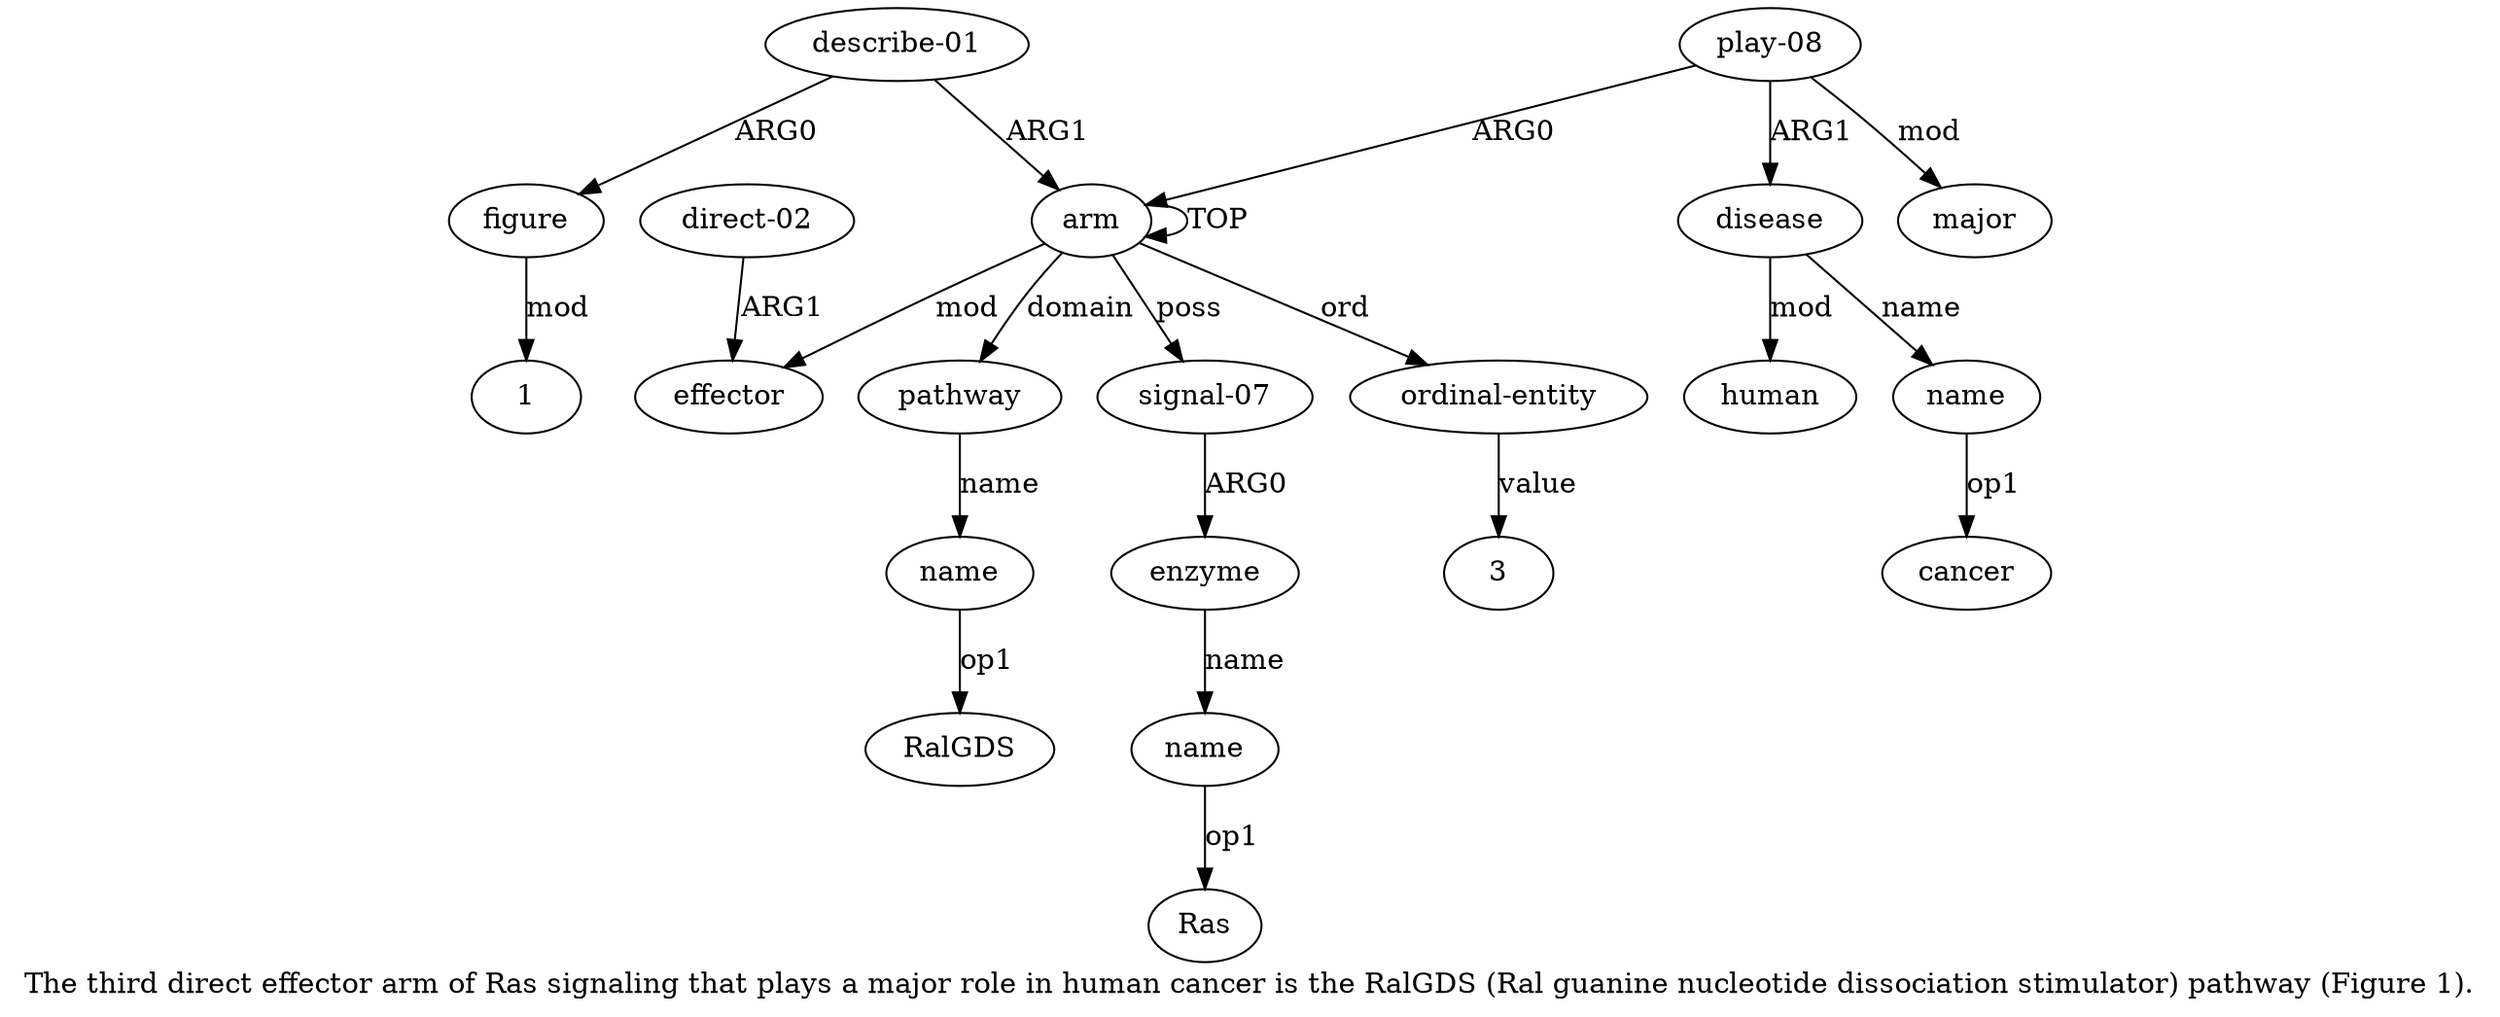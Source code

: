 digraph  {
	graph [label="The third direct effector arm of Ras signaling that plays a major role in human cancer is the RalGDS (Ral guanine nucleotide dissociation \
stimulator) pathway (Figure 1)."];
	node [label="\N"];
	a15	 [color=black,
		gold_ind=15,
		gold_label=figure,
		label=figure,
		test_ind=15,
		test_label=figure];
	"a15 1"	 [color=black,
		gold_ind=-1,
		gold_label=1,
		label=1,
		test_ind=-1,
		test_label=1];
	a15 -> "a15 1" [key=0,
	color=black,
	gold_label=mod,
	label=mod,
	test_label=mod];
a14 [color=black,
	gold_ind=14,
	gold_label="describe-01",
	label="describe-01",
	test_ind=14,
	test_label="describe-01"];
a14 -> a15 [key=0,
color=black,
gold_label=ARG0,
label=ARG0,
test_label=ARG0];
a0 [color=black,
gold_ind=0,
gold_label=arm,
label=arm,
test_ind=0,
test_label=arm];
a14 -> a0 [key=0,
color=black,
gold_label=ARG1,
label=ARG1,
test_label=ARG1];
"a5 Ras" [color=black,
gold_ind=-1,
gold_label=Ras,
label=Ras,
test_ind=-1,
test_label=Ras];
a11 [color=black,
gold_ind=11,
gold_label=major,
label=major,
test_ind=11,
test_label=major];
a10 [color=black,
gold_ind=10,
gold_label=human,
label=human,
test_ind=10,
test_label=human];
a13 [color=black,
gold_ind=13,
gold_label=name,
label=name,
test_ind=13,
test_label=name];
"a13 RalGDS" [color=black,
gold_ind=-1,
gold_label=RalGDS,
label=RalGDS,
test_ind=-1,
test_label=RalGDS];
a13 -> "a13 RalGDS" [key=0,
color=black,
gold_label=op1,
label=op1,
test_label=op1];
a12 [color=black,
gold_ind=12,
gold_label=pathway,
label=pathway,
test_ind=12,
test_label=pathway];
a12 -> a13 [key=0,
color=black,
gold_label=name,
label=name,
test_label=name];
"a6 3" [color=black,
gold_ind=-1,
gold_label=3,
label=3,
test_ind=-1,
test_label=3];
a1 [color=black,
gold_ind=1,
gold_label=effector,
label=effector,
test_ind=1,
test_label=effector];
a0 -> a12 [key=0,
color=black,
gold_label=domain,
label=domain,
test_label=domain];
a0 -> a1 [key=0,
color=black,
gold_label=mod,
label=mod,
test_label=mod];
a0 -> a0 [key=0,
color=black,
gold_label=TOP,
label=TOP,
test_label=TOP];
a3 [color=black,
gold_ind=3,
gold_label="signal-07",
label="signal-07",
test_ind=3,
test_label="signal-07"];
a0 -> a3 [key=0,
color=black,
gold_label=poss,
label=poss,
test_label=poss];
a6 [color=black,
gold_ind=6,
gold_label="ordinal-entity",
label="ordinal-entity",
test_ind=6,
test_label="ordinal-entity"];
a0 -> a6 [key=0,
color=black,
gold_label=ord,
label=ord,
test_label=ord];
a4 [color=black,
gold_ind=4,
gold_label=enzyme,
label=enzyme,
test_ind=4,
test_label=enzyme];
a3 -> a4 [key=0,
color=black,
gold_label=ARG0,
label=ARG0,
test_label=ARG0];
a2 [color=black,
gold_ind=2,
gold_label="direct-02",
label="direct-02",
test_ind=2,
test_label="direct-02"];
a2 -> a1 [key=0,
color=black,
gold_label=ARG1,
label=ARG1,
test_label=ARG1];
a5 [color=black,
gold_ind=5,
gold_label=name,
label=name,
test_ind=5,
test_label=name];
a5 -> "a5 Ras" [key=0,
color=black,
gold_label=op1,
label=op1,
test_label=op1];
a4 -> a5 [key=0,
color=black,
gold_label=name,
label=name,
test_label=name];
a7 [color=black,
gold_ind=7,
gold_label="play-08",
label="play-08",
test_ind=7,
test_label="play-08"];
a7 -> a11 [key=0,
color=black,
gold_label=mod,
label=mod,
test_label=mod];
a7 -> a0 [key=0,
color=black,
gold_label=ARG0,
label=ARG0,
test_label=ARG0];
a8 [color=black,
gold_ind=8,
gold_label=disease,
label=disease,
test_ind=8,
test_label=disease];
a7 -> a8 [key=0,
color=black,
gold_label=ARG1,
label=ARG1,
test_label=ARG1];
a6 -> "a6 3" [key=0,
color=black,
gold_label=value,
label=value,
test_label=value];
a9 [color=black,
gold_ind=9,
gold_label=name,
label=name,
test_ind=9,
test_label=name];
"a9 cancer" [color=black,
gold_ind=-1,
gold_label=cancer,
label=cancer,
test_ind=-1,
test_label=cancer];
a9 -> "a9 cancer" [key=0,
color=black,
gold_label=op1,
label=op1,
test_label=op1];
a8 -> a10 [key=0,
color=black,
gold_label=mod,
label=mod,
test_label=mod];
a8 -> a9 [key=0,
color=black,
gold_label=name,
label=name,
test_label=name];
}
